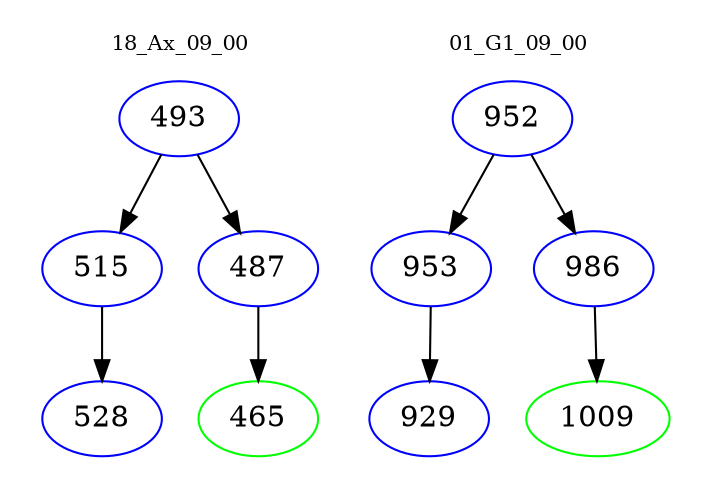 digraph{
subgraph cluster_0 {
color = white
label = "18_Ax_09_00";
fontsize=10;
T0_493 [label="493", color="blue"]
T0_493 -> T0_515 [color="black"]
T0_515 [label="515", color="blue"]
T0_515 -> T0_528 [color="black"]
T0_528 [label="528", color="blue"]
T0_493 -> T0_487 [color="black"]
T0_487 [label="487", color="blue"]
T0_487 -> T0_465 [color="black"]
T0_465 [label="465", color="green"]
}
subgraph cluster_1 {
color = white
label = "01_G1_09_00";
fontsize=10;
T1_952 [label="952", color="blue"]
T1_952 -> T1_953 [color="black"]
T1_953 [label="953", color="blue"]
T1_953 -> T1_929 [color="black"]
T1_929 [label="929", color="blue"]
T1_952 -> T1_986 [color="black"]
T1_986 [label="986", color="blue"]
T1_986 -> T1_1009 [color="black"]
T1_1009 [label="1009", color="green"]
}
}
